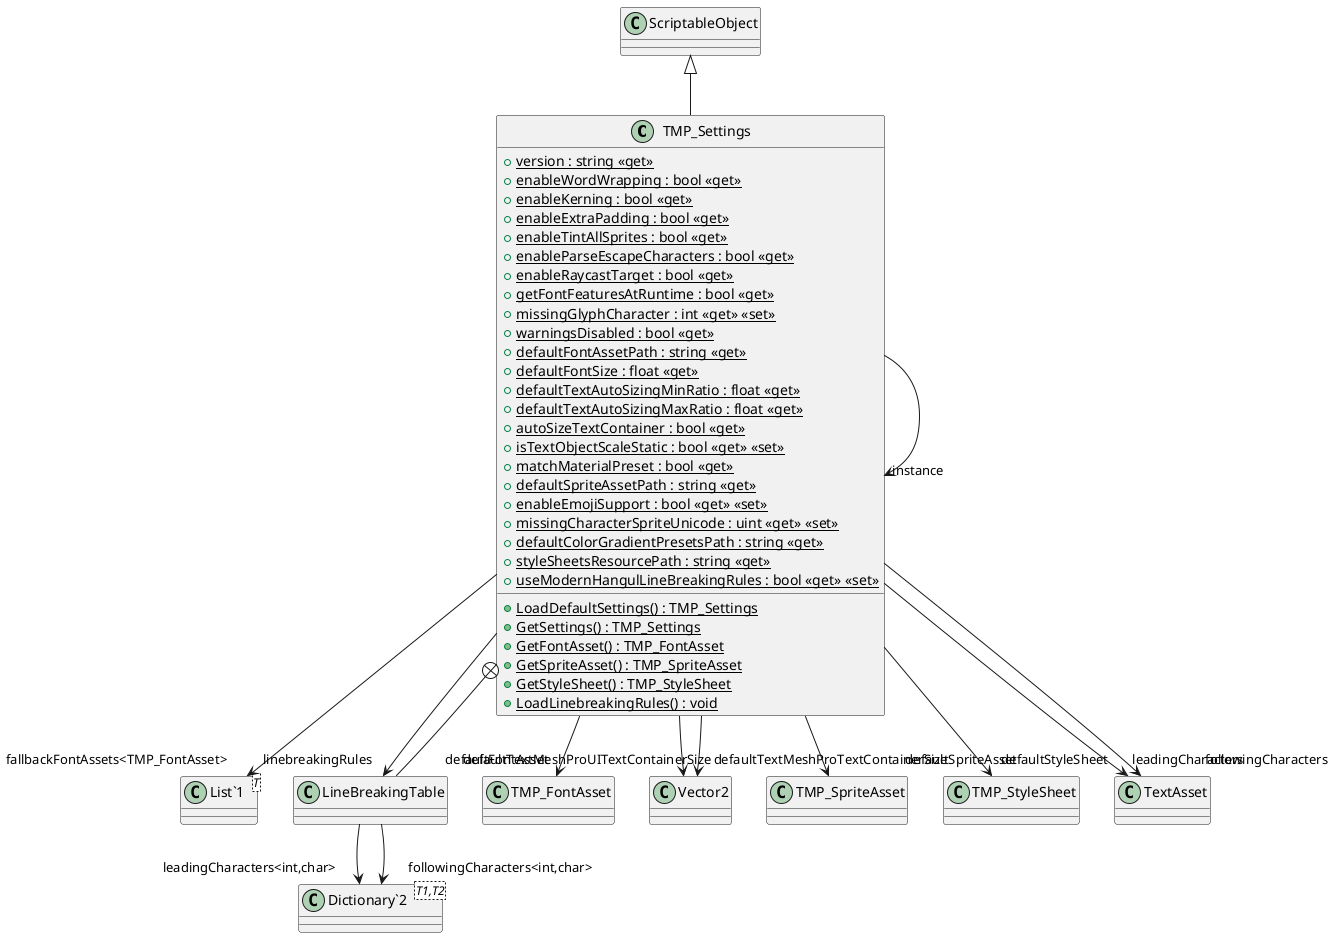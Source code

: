 @startuml
class TMP_Settings {
    + {static} version : string <<get>>
    + {static} enableWordWrapping : bool <<get>>
    + {static} enableKerning : bool <<get>>
    + {static} enableExtraPadding : bool <<get>>
    + {static} enableTintAllSprites : bool <<get>>
    + {static} enableParseEscapeCharacters : bool <<get>>
    + {static} enableRaycastTarget : bool <<get>>
    + {static} getFontFeaturesAtRuntime : bool <<get>>
    + {static} missingGlyphCharacter : int <<get>> <<set>>
    + {static} warningsDisabled : bool <<get>>
    + {static} defaultFontAssetPath : string <<get>>
    + {static} defaultFontSize : float <<get>>
    + {static} defaultTextAutoSizingMinRatio : float <<get>>
    + {static} defaultTextAutoSizingMaxRatio : float <<get>>
    + {static} autoSizeTextContainer : bool <<get>>
    + {static} isTextObjectScaleStatic : bool <<get>> <<set>>
    + {static} matchMaterialPreset : bool <<get>>
    + {static} defaultSpriteAssetPath : string <<get>>
    + {static} enableEmojiSupport : bool <<get>> <<set>>
    + {static} missingCharacterSpriteUnicode : uint <<get>> <<set>>
    + {static} defaultColorGradientPresetsPath : string <<get>>
    + {static} styleSheetsResourcePath : string <<get>>
    + {static} useModernHangulLineBreakingRules : bool <<get>> <<set>>
    + {static} LoadDefaultSettings() : TMP_Settings
    + {static} GetSettings() : TMP_Settings
    + {static} GetFontAsset() : TMP_FontAsset
    + {static} GetSpriteAsset() : TMP_SpriteAsset
    + {static} GetStyleSheet() : TMP_StyleSheet
    + {static} LoadLinebreakingRules() : void
}
class "List`1"<T> {
}
class LineBreakingTable {
}
class "Dictionary`2"<T1,T2> {
}
ScriptableObject <|-- TMP_Settings
TMP_Settings --> "defaultFontAsset" TMP_FontAsset
TMP_Settings --> "defaultTextMeshProTextContainerSize" Vector2
TMP_Settings --> "defaultTextMeshProUITextContainerSize" Vector2
TMP_Settings --> "fallbackFontAssets<TMP_FontAsset>" "List`1"
TMP_Settings --> "defaultSpriteAsset" TMP_SpriteAsset
TMP_Settings --> "defaultStyleSheet" TMP_StyleSheet
TMP_Settings --> "leadingCharacters" TextAsset
TMP_Settings --> "followingCharacters" TextAsset
TMP_Settings --> "linebreakingRules" LineBreakingTable
TMP_Settings --> "instance" TMP_Settings
TMP_Settings +-- LineBreakingTable
LineBreakingTable --> "leadingCharacters<int,char>" "Dictionary`2"
LineBreakingTable --> "followingCharacters<int,char>" "Dictionary`2"
@enduml
